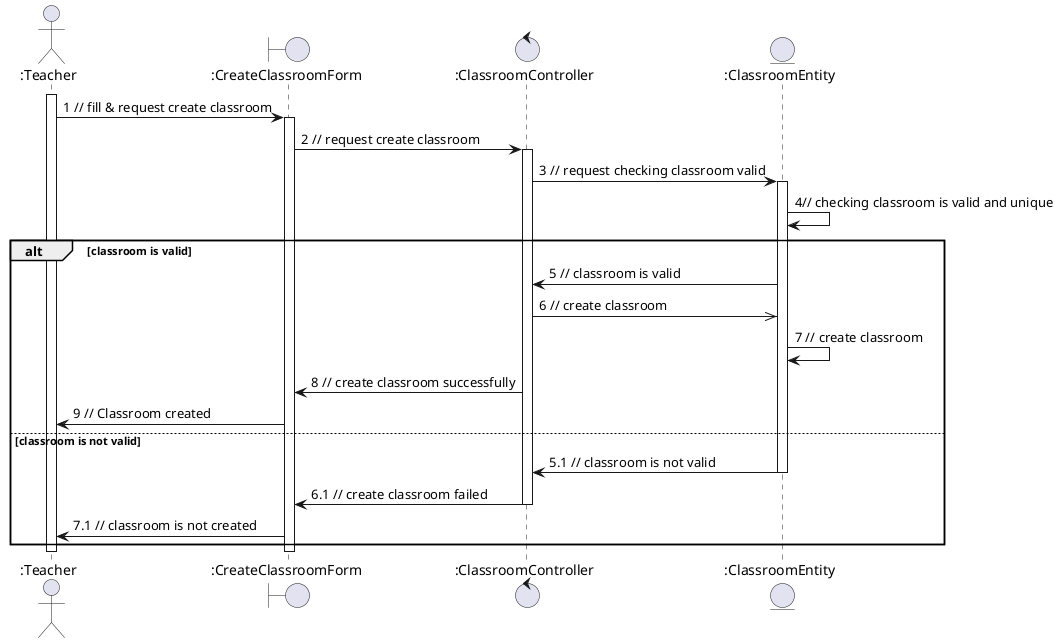 @startuml createClass

actor ":Teacher"
boundary ":CreateClassroomForm"
control ":ClassroomController"
entity ":ClassroomEntity"

activate ":Teacher"
":Teacher" -> ":CreateClassroomForm": 1 // fill & request create classroom
activate ":CreateClassroomForm"
":CreateClassroomForm" -> ":ClassroomController": 2 // request create classroom
activate ":ClassroomController"
":ClassroomController" -> ":ClassroomEntity": 3 // request checking classroom valid
activate ":ClassroomEntity"
":ClassroomEntity" -> ":ClassroomEntity": 4// checking classroom is valid and unique
alt classroom is valid
    ":ClassroomEntity" -> ":ClassroomController": 5 // classroom is valid
    ":ClassroomController" ->> ":ClassroomEntity": 6 // create classroom
    ":ClassroomEntity" -> ":ClassroomEntity": 7 // create classroom
    ":ClassroomController" -> ":CreateClassroomForm": 8 // create classroom successfully
    ":CreateClassroomForm" -> ":Teacher": 9 // Classroom created
else classroom is not valid
    ":ClassroomEntity" -> ":ClassroomController": 5.1 // classroom is not valid
    deactivate ":ClassroomEntity"
    ":ClassroomController" -> ":CreateClassroomForm": 6.1 // create classroom failed
    deactivate ":ClassroomController"
    ":CreateClassroomForm" -> ":Teacher": 7.1 // classroom is not created
end

deactivate ":CreateClassroomForm"
deactivate ":Teacher"

@enduml